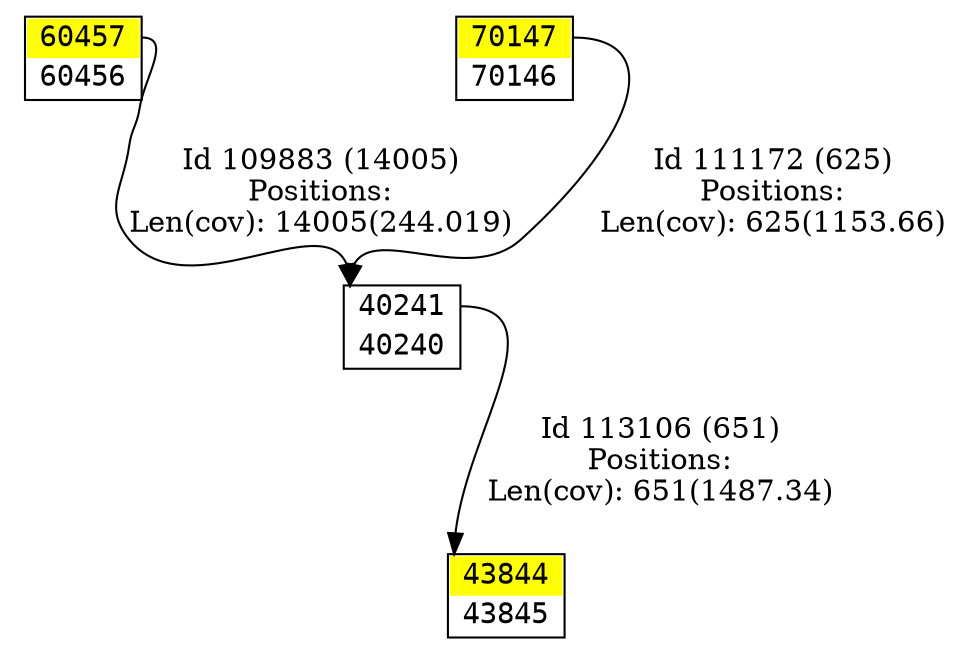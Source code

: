 digraph graph_picture {
node[fontname=<Courier> ,penwidth=<1.8> ,shape=<plaintext> ]
vertex_40240_40241[label=<<TABLE BORDER="1" CELLSPACING="0" >
<TR><TD BORDER="0" PORT = "port_40241_in" color="white" bgcolor="white" ></TD><TD BORDER="0" color="white" bgcolor="white" >40241</TD><TD BORDER="0" PORT = "port_40241_out" color="white" bgcolor="white" ></TD></TR>
<TR><TD BORDER="0" PORT = "port_40240_out" color="white" bgcolor="white" ></TD><TD BORDER="0" color="white" bgcolor="white" >40240</TD><TD BORDER="0" PORT = "port_40240_in" color="white" bgcolor="white" ></TD></TR>
</TABLE>> ,color=<black> ,URL=</vertex/40241.svg> ]
vertex_43844_43845[label=<<TABLE BORDER="1" CELLSPACING="0" >
<TR><TD BORDER="0" PORT = "port_43844_in" color="yellow" bgcolor="yellow" ></TD><TD BORDER="0" color="yellow" bgcolor="yellow" >43844</TD><TD BORDER="0" PORT = "port_43844_out" color="yellow" bgcolor="yellow" ></TD></TR>
<TR><TD BORDER="0" PORT = "port_43845_out" color="white" bgcolor="white" ></TD><TD BORDER="0" color="white" bgcolor="white" >43845</TD><TD BORDER="0" PORT = "port_43845_in" color="white" bgcolor="white" ></TD></TR>
</TABLE>> ,color=<black> ,URL=</vertex/43844.svg> ]
vertex_60456_60457[label=<<TABLE BORDER="1" CELLSPACING="0" >
<TR><TD BORDER="0" PORT = "port_60457_in" color="yellow" bgcolor="yellow" ></TD><TD BORDER="0" color="yellow" bgcolor="yellow" >60457</TD><TD BORDER="0" PORT = "port_60457_out" color="yellow" bgcolor="yellow" ></TD></TR>
<TR><TD BORDER="0" PORT = "port_60456_out" color="white" bgcolor="white" ></TD><TD BORDER="0" color="white" bgcolor="white" >60456</TD><TD BORDER="0" PORT = "port_60456_in" color="white" bgcolor="white" ></TD></TR>
</TABLE>> ,color=<black> ,URL=</vertex/60457.svg> ]
vertex_70146_70147[label=<<TABLE BORDER="1" CELLSPACING="0" >
<TR><TD BORDER="0" PORT = "port_70147_in" color="yellow" bgcolor="yellow" ></TD><TD BORDER="0" color="yellow" bgcolor="yellow" >70147</TD><TD BORDER="0" PORT = "port_70147_out" color="yellow" bgcolor="yellow" ></TD></TR>
<TR><TD BORDER="0" PORT = "port_70146_out" color="white" bgcolor="white" ></TD><TD BORDER="0" color="white" bgcolor="white" >70146</TD><TD BORDER="0" PORT = "port_70146_in" color="white" bgcolor="white" ></TD></TR>
</TABLE>> ,color=<black> ,URL=</vertex/70147.svg> ]
vertex_60456_60457:port_60457_out->vertex_40240_40241:port_40241_in[label="Id 109883 (14005)\nPositions:\nLen(cov): 14005(244.019)" ,color=<black> ]
vertex_70146_70147:port_70147_out->vertex_40240_40241:port_40241_in[label="Id 111172 (625)\nPositions:\nLen(cov): 625(1153.66)" ,color=<black> ]
vertex_40240_40241:port_40241_out->vertex_43844_43845:port_43844_in[label="Id 113106 (651)\nPositions:\nLen(cov): 651(1487.34)" ,color=<black> ]
}
